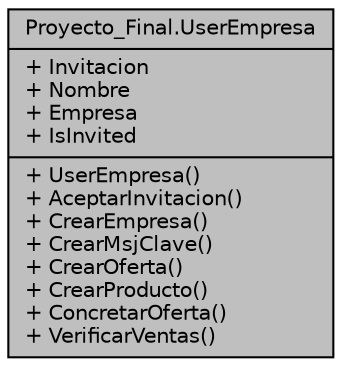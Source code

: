 digraph "Proyecto_Final.UserEmpresa"
{
 // INTERACTIVE_SVG=YES
 // LATEX_PDF_SIZE
  edge [fontname="Helvetica",fontsize="10",labelfontname="Helvetica",labelfontsize="10"];
  node [fontname="Helvetica",fontsize="10",shape=record];
  Node1 [label="{Proyecto_Final.UserEmpresa\n|+ Invitacion\l+ Nombre\l+ Empresa\l+ IsInvited\l|+ UserEmpresa()\l+ AceptarInvitacion()\l+ CrearEmpresa()\l+ CrearMsjClave()\l+ CrearOferta()\l+ CrearProducto()\l+ ConcretarOferta()\l+ VerificarVentas()\l}",height=0.2,width=0.4,color="black", fillcolor="grey75", style="filled", fontcolor="black",tooltip="Esta clase representa al usuario de la Empresa."];
}
